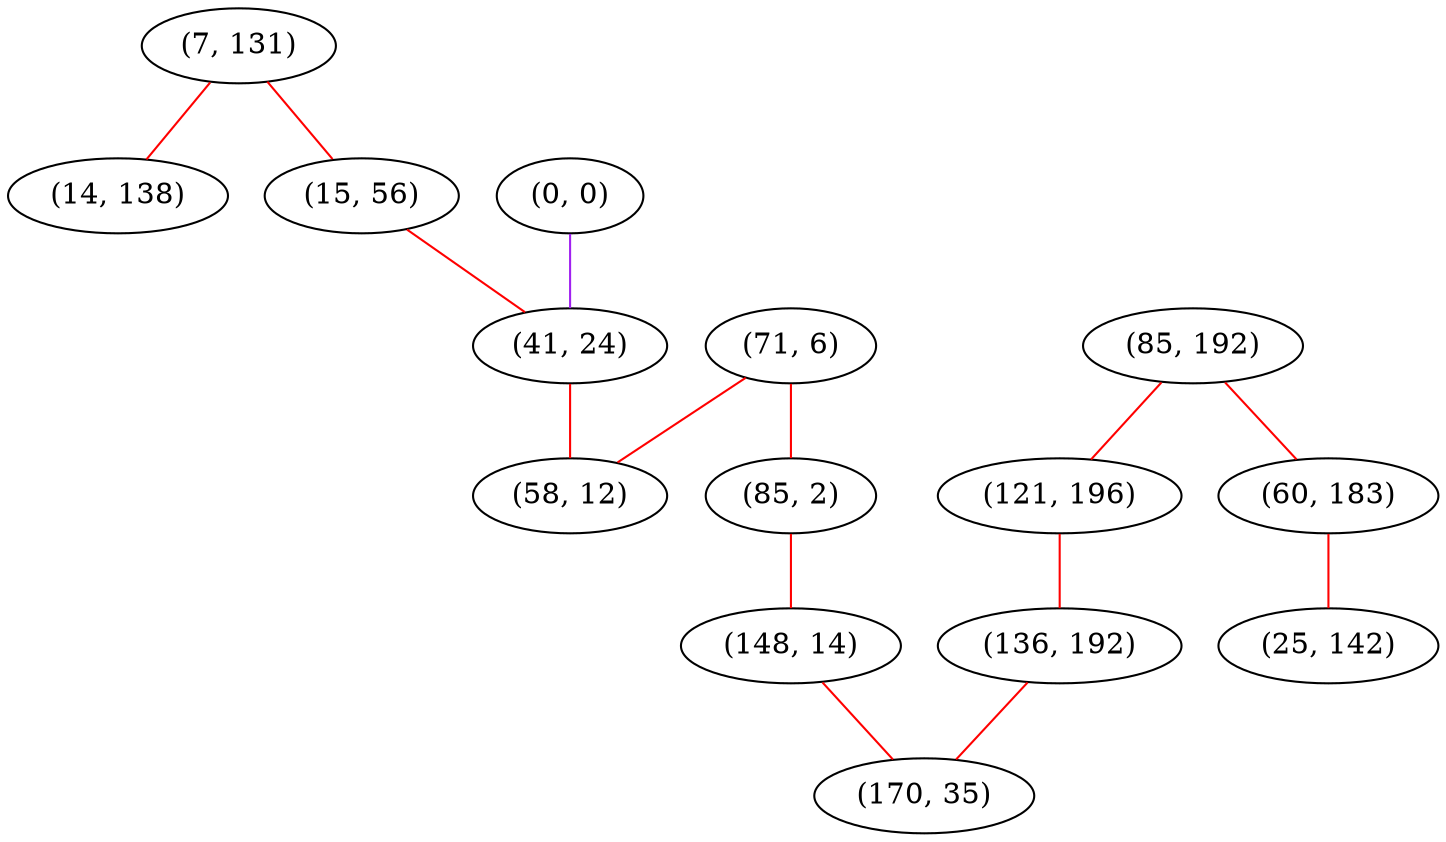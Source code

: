 graph "" {
"(7, 131)";
"(14, 138)";
"(15, 56)";
"(85, 192)";
"(121, 196)";
"(71, 6)";
"(136, 192)";
"(85, 2)";
"(60, 183)";
"(148, 14)";
"(0, 0)";
"(25, 142)";
"(41, 24)";
"(170, 35)";
"(58, 12)";
"(7, 131)" -- "(14, 138)"  [color=red, key=0, weight=1];
"(7, 131)" -- "(15, 56)"  [color=red, key=0, weight=1];
"(15, 56)" -- "(41, 24)"  [color=red, key=0, weight=1];
"(85, 192)" -- "(60, 183)"  [color=red, key=0, weight=1];
"(85, 192)" -- "(121, 196)"  [color=red, key=0, weight=1];
"(121, 196)" -- "(136, 192)"  [color=red, key=0, weight=1];
"(71, 6)" -- "(85, 2)"  [color=red, key=0, weight=1];
"(71, 6)" -- "(58, 12)"  [color=red, key=0, weight=1];
"(136, 192)" -- "(170, 35)"  [color=red, key=0, weight=1];
"(85, 2)" -- "(148, 14)"  [color=red, key=0, weight=1];
"(60, 183)" -- "(25, 142)"  [color=red, key=0, weight=1];
"(148, 14)" -- "(170, 35)"  [color=red, key=0, weight=1];
"(0, 0)" -- "(41, 24)"  [color=purple, key=0, weight=4];
"(41, 24)" -- "(58, 12)"  [color=red, key=0, weight=1];
}
